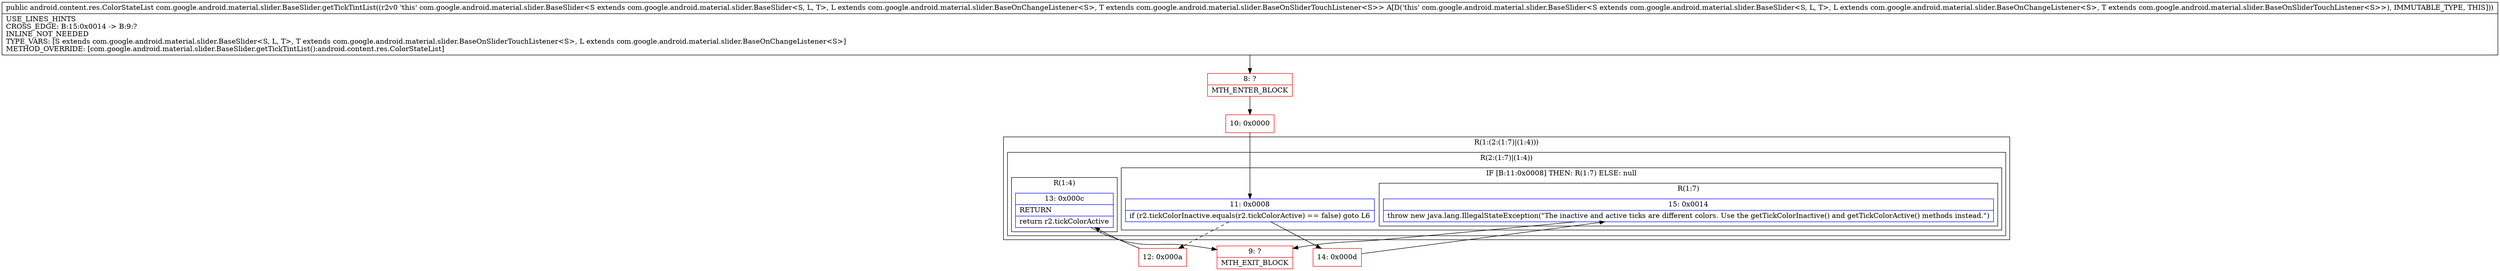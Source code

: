 digraph "CFG forcom.google.android.material.slider.BaseSlider.getTickTintList()Landroid\/content\/res\/ColorStateList;" {
subgraph cluster_Region_234863555 {
label = "R(1:(2:(1:7)|(1:4)))";
node [shape=record,color=blue];
subgraph cluster_Region_208024456 {
label = "R(2:(1:7)|(1:4))";
node [shape=record,color=blue];
subgraph cluster_IfRegion_400973244 {
label = "IF [B:11:0x0008] THEN: R(1:7) ELSE: null";
node [shape=record,color=blue];
Node_11 [shape=record,label="{11\:\ 0x0008|if (r2.tickColorInactive.equals(r2.tickColorActive) == false) goto L6\l}"];
subgraph cluster_Region_1839301471 {
label = "R(1:7)";
node [shape=record,color=blue];
Node_15 [shape=record,label="{15\:\ 0x0014|throw new java.lang.IllegalStateException(\"The inactive and active ticks are different colors. Use the getTickColorInactive() and getTickColorActive() methods instead.\")\l}"];
}
}
subgraph cluster_Region_493886603 {
label = "R(1:4)";
node [shape=record,color=blue];
Node_13 [shape=record,label="{13\:\ 0x000c|RETURN\l|return r2.tickColorActive\l}"];
}
}
}
Node_8 [shape=record,color=red,label="{8\:\ ?|MTH_ENTER_BLOCK\l}"];
Node_10 [shape=record,color=red,label="{10\:\ 0x0000}"];
Node_12 [shape=record,color=red,label="{12\:\ 0x000a}"];
Node_9 [shape=record,color=red,label="{9\:\ ?|MTH_EXIT_BLOCK\l}"];
Node_14 [shape=record,color=red,label="{14\:\ 0x000d}"];
MethodNode[shape=record,label="{public android.content.res.ColorStateList com.google.android.material.slider.BaseSlider.getTickTintList((r2v0 'this' com.google.android.material.slider.BaseSlider\<S extends com.google.android.material.slider.BaseSlider\<S, L, T\>, L extends com.google.android.material.slider.BaseOnChangeListener\<S\>, T extends com.google.android.material.slider.BaseOnSliderTouchListener\<S\>\> A[D('this' com.google.android.material.slider.BaseSlider\<S extends com.google.android.material.slider.BaseSlider\<S, L, T\>, L extends com.google.android.material.slider.BaseOnChangeListener\<S\>, T extends com.google.android.material.slider.BaseOnSliderTouchListener\<S\>\>), IMMUTABLE_TYPE, THIS]))  | USE_LINES_HINTS\lCROSS_EDGE: B:15:0x0014 \-\> B:9:?\lINLINE_NOT_NEEDED\lTYPE_VARS: [S extends com.google.android.material.slider.BaseSlider\<S, L, T\>, T extends com.google.android.material.slider.BaseOnSliderTouchListener\<S\>, L extends com.google.android.material.slider.BaseOnChangeListener\<S\>]\lMETHOD_OVERRIDE: [com.google.android.material.slider.BaseSlider.getTickTintList():android.content.res.ColorStateList]\l}"];
MethodNode -> Node_8;Node_11 -> Node_12[style=dashed];
Node_11 -> Node_14;
Node_15 -> Node_9;
Node_13 -> Node_9;
Node_8 -> Node_10;
Node_10 -> Node_11;
Node_12 -> Node_13;
Node_14 -> Node_15;
}

